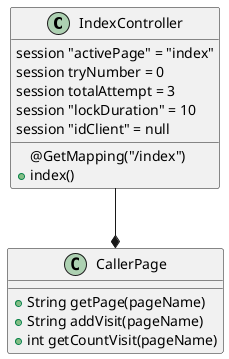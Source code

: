 @startuml indexController
class IndexController {
@GetMapping("/index")
+ index()
 session "activePage" = "index"
 session tryNumber = 0
 session totalAttempt = 3
 session "lockDuration" = 10
  session "idClient" = null
}
class CallerPage {
   + String getPage(pageName)
   + String addVisit(pageName)
   + int getCountVisit(pageName)
}
IndexController --* CallerPage
@enduml
